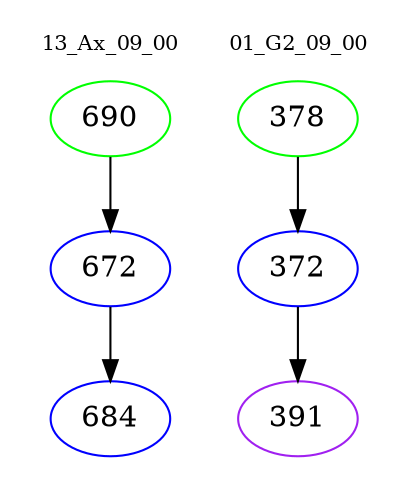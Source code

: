digraph{
subgraph cluster_0 {
color = white
label = "13_Ax_09_00";
fontsize=10;
T0_690 [label="690", color="green"]
T0_690 -> T0_672 [color="black"]
T0_672 [label="672", color="blue"]
T0_672 -> T0_684 [color="black"]
T0_684 [label="684", color="blue"]
}
subgraph cluster_1 {
color = white
label = "01_G2_09_00";
fontsize=10;
T1_378 [label="378", color="green"]
T1_378 -> T1_372 [color="black"]
T1_372 [label="372", color="blue"]
T1_372 -> T1_391 [color="black"]
T1_391 [label="391", color="purple"]
}
}
